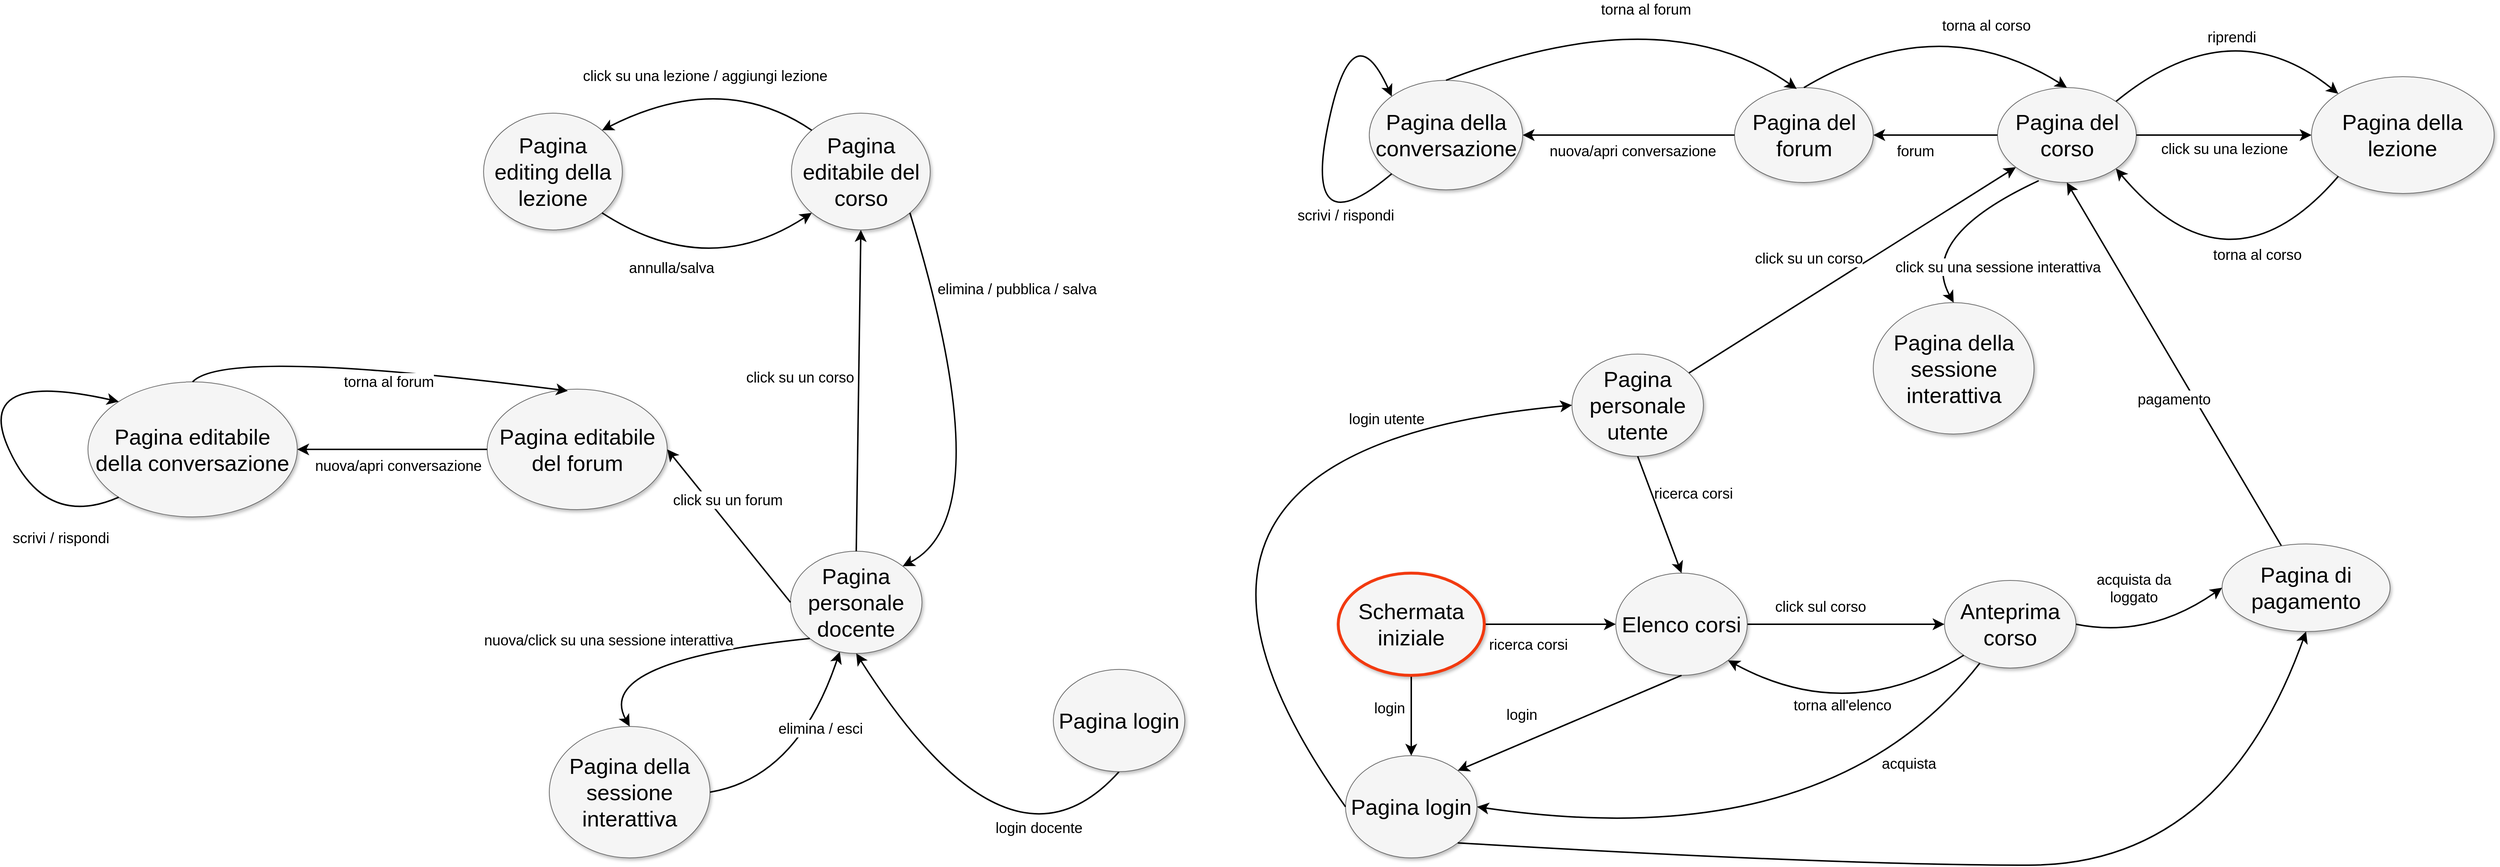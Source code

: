 <mxfile version="15.7.3" type="github">
  <diagram name="Page-1" id="ff44883e-f642-bcb2-894b-16b3d25a3f0b">
    <mxGraphModel dx="6228.5" dy="2155" grid="1" gridSize="10" guides="1" tooltips="1" connect="1" arrows="1" fold="1" page="1" pageScale="1.5" pageWidth="1169" pageHeight="826" background="none" math="0" shadow="0">
      <root>
        <mxCell id="0" style=";html=1;" />
        <mxCell id="1" style=";html=1;" parent="0" />
        <mxCell id="f0bcc99304e6f5a-9" style="edgeStyle=none;curved=1;html=1;startSize=10;endArrow=classic;endFill=1;endSize=10;strokeColor=#000000;strokeWidth=2;fontSize=12;entryX=0.5;entryY=0;entryDx=0;entryDy=0;" parent="1" source="f0bcc99304e6f5a-1" target="XKLOmq4zOArzT65DI4HL-18" edge="1">
          <mxGeometry relative="1" as="geometry">
            <mxPoint x="250" y="1050" as="targetPoint" />
          </mxGeometry>
        </mxCell>
        <mxCell id="f0bcc99304e6f5a-18" value="login" style="text;html=1;resizable=0;points=[];align=center;verticalAlign=middle;labelBackgroundColor=none;fontSize=20;" parent="f0bcc99304e6f5a-9" vertex="1" connectable="0">
          <mxGeometry x="0.255" y="-5" relative="1" as="geometry">
            <mxPoint x="-25" y="-25" as="offset" />
          </mxGeometry>
        </mxCell>
        <mxCell id="f0bcc99304e6f5a-16" style="edgeStyle=none;curved=1;html=1;startSize=10;endFill=1;endSize=10;strokeWidth=2;fontSize=12;" parent="1" source="f0bcc99304e6f5a-1" target="f0bcc99304e6f5a-3" edge="1">
          <mxGeometry relative="1" as="geometry" />
        </mxCell>
        <mxCell id="f0bcc99304e6f5a-19" value="ricerca corsi" style="text;html=1;resizable=0;points=[];align=center;verticalAlign=middle;labelBackgroundColor=#ffffff;fontSize=20;" parent="f0bcc99304e6f5a-16" vertex="1" connectable="0">
          <mxGeometry x="-0.074" y="-2" relative="1" as="geometry">
            <mxPoint x="-24" y="25" as="offset" />
          </mxGeometry>
        </mxCell>
        <mxCell id="f0bcc99304e6f5a-10" style="edgeStyle=none;curved=1;html=1;startSize=10;endFill=1;endSize=10;strokeWidth=2;fontSize=12;entryX=0.5;entryY=1;entryDx=0;entryDy=0;" parent="1" source="f0bcc99304e6f5a-6" target="f0bcc99304e6f5a-5" edge="1">
          <mxGeometry relative="1" as="geometry" />
        </mxCell>
        <mxCell id="f0bcc99304e6f5a-20" value="pagamento" style="text;html=1;resizable=0;points=[];align=center;verticalAlign=middle;labelBackgroundColor=#ffffff;fontSize=20;" parent="f0bcc99304e6f5a-10" vertex="1" connectable="0">
          <mxGeometry x="0.154" relative="1" as="geometry">
            <mxPoint x="22" y="85" as="offset" />
          </mxGeometry>
        </mxCell>
        <mxCell id="f0bcc99304e6f5a-11" style="edgeStyle=none;curved=1;html=1;startSize=10;endFill=1;endSize=10;strokeWidth=2;fontSize=12;" parent="1" source="f0bcc99304e6f5a-2" target="f0bcc99304e6f5a-5" edge="1">
          <mxGeometry relative="1" as="geometry" />
        </mxCell>
        <mxCell id="f0bcc99304e6f5a-24" value="click su un corso" style="text;html=1;resizable=0;points=[];align=center;verticalAlign=middle;labelBackgroundColor=#ffffff;fontSize=20;" parent="f0bcc99304e6f5a-11" vertex="1" connectable="0">
          <mxGeometry x="0.167" y="-3" relative="1" as="geometry">
            <mxPoint x="-99" y="4" as="offset" />
          </mxGeometry>
        </mxCell>
        <mxCell id="f0bcc99304e6f5a-2" value="&lt;div&gt;Pagina personale&lt;/div&gt;&lt;div&gt;utente&lt;br&gt;&lt;/div&gt;" style="ellipse;whiteSpace=wrap;html=1;rounded=0;shadow=1;strokeColor=#666666;strokeWidth=1;fontSize=30;align=center;fillColor=#f5f5f5;" parent="1" vertex="1">
          <mxGeometry x="470" y="510" width="180" height="140" as="geometry" />
        </mxCell>
        <mxCell id="f0bcc99304e6f5a-17" style="edgeStyle=none;curved=1;html=1;startSize=10;endFill=1;endSize=10;strokeWidth=2;fontSize=12;" parent="1" source="f0bcc99304e6f5a-3" target="f0bcc99304e6f5a-4" edge="1">
          <mxGeometry relative="1" as="geometry" />
        </mxCell>
        <mxCell id="f0bcc99304e6f5a-27" value="click sul corso" style="text;html=1;resizable=0;points=[];align=center;verticalAlign=middle;labelBackgroundColor=#ffffff;fontSize=20;" parent="f0bcc99304e6f5a-17" vertex="1" connectable="0">
          <mxGeometry x="-0.132" y="-6" relative="1" as="geometry">
            <mxPoint x="-17" y="-31" as="offset" />
          </mxGeometry>
        </mxCell>
        <mxCell id="f0bcc99304e6f5a-3" value="Elenco corsi" style="ellipse;whiteSpace=wrap;html=1;rounded=0;shadow=1;strokeColor=#666666;strokeWidth=1;fontSize=30;align=center;fillColor=#f5f5f5;" parent="1" vertex="1">
          <mxGeometry x="530" y="810" width="180" height="140" as="geometry" />
        </mxCell>
        <mxCell id="f0bcc99304e6f5a-4" value="Anteprima corso" style="ellipse;whiteSpace=wrap;html=1;rounded=0;shadow=1;strokeColor=#666666;strokeWidth=1;fontSize=30;align=center;fillColor=#f5f5f5;" parent="1" vertex="1">
          <mxGeometry x="980" y="820" width="180" height="120" as="geometry" />
        </mxCell>
        <mxCell id="f0bcc99304e6f5a-12" style="edgeStyle=none;curved=1;html=1;startSize=10;endFill=1;endSize=10;strokeWidth=2;fontSize=12;entryX=0;entryY=0;entryDx=0;entryDy=0;exitX=1;exitY=0;exitDx=0;exitDy=0;" parent="1" source="f0bcc99304e6f5a-5" target="XKLOmq4zOArzT65DI4HL-6" edge="1">
          <mxGeometry relative="1" as="geometry">
            <mxPoint x="1512.47" y="210" as="targetPoint" />
            <Array as="points">
              <mxPoint x="1372.47" y="35" />
            </Array>
          </mxGeometry>
        </mxCell>
        <mxCell id="f0bcc99304e6f5a-25" value="riprendi" style="text;html=1;resizable=0;points=[];align=center;verticalAlign=middle;labelBackgroundColor=#ffffff;fontSize=20;" parent="f0bcc99304e6f5a-12" vertex="1" connectable="0">
          <mxGeometry x="-0.073" y="-5" relative="1" as="geometry">
            <mxPoint x="14" y="22" as="offset" />
          </mxGeometry>
        </mxCell>
        <mxCell id="f0bcc99304e6f5a-5" value="Pagina del corso" style="ellipse;whiteSpace=wrap;html=1;rounded=0;shadow=1;strokeColor=#666666;strokeWidth=1;fontSize=30;align=center;fillColor=#f5f5f5;" parent="1" vertex="1">
          <mxGeometry x="1052.56" y="145" width="190" height="130" as="geometry" />
        </mxCell>
        <mxCell id="f0bcc99304e6f5a-14" style="edgeStyle=none;curved=1;html=1;startSize=10;endFill=1;endSize=10;strokeWidth=2;fontSize=12;entryX=1;entryY=0.5;entryDx=0;entryDy=0;" parent="1" source="f0bcc99304e6f5a-4" target="XKLOmq4zOArzT65DI4HL-18" edge="1">
          <mxGeometry relative="1" as="geometry">
            <Array as="points">
              <mxPoint x="820" y="1200" />
            </Array>
          </mxGeometry>
        </mxCell>
        <mxCell id="f0bcc99304e6f5a-22" value="acquista" style="text;html=1;resizable=0;points=[];align=center;verticalAlign=middle;labelBackgroundColor=#ffffff;fontSize=20;" parent="f0bcc99304e6f5a-14" vertex="1" connectable="0">
          <mxGeometry x="-0.349" y="-1" relative="1" as="geometry">
            <mxPoint x="68" y="-74" as="offset" />
          </mxGeometry>
        </mxCell>
        <mxCell id="f0bcc99304e6f5a-6" value="Pagina di pagamento" style="ellipse;whiteSpace=wrap;html=1;rounded=0;shadow=1;strokeColor=#666666;strokeWidth=1;fontSize=30;align=center;fillColor=#f5f5f5;" parent="1" vertex="1">
          <mxGeometry x="1360" y="770" width="230" height="120" as="geometry" />
        </mxCell>
        <mxCell id="XKLOmq4zOArzT65DI4HL-4" style="edgeStyle=none;curved=1;html=1;startSize=10;endFill=1;endSize=10;strokeWidth=2;fontSize=12;exitX=1;exitY=0.5;exitDx=0;exitDy=0;entryX=0;entryY=0.5;entryDx=0;entryDy=0;" parent="1" source="f0bcc99304e6f5a-5" target="XKLOmq4zOArzT65DI4HL-6" edge="1">
          <mxGeometry relative="1" as="geometry">
            <mxPoint x="1132.47" y="370" as="sourcePoint" />
            <mxPoint x="1362.47" y="525" as="targetPoint" />
          </mxGeometry>
        </mxCell>
        <mxCell id="XKLOmq4zOArzT65DI4HL-5" value="click su una lezione" style="text;html=1;resizable=0;points=[];align=center;verticalAlign=middle;labelBackgroundColor=#ffffff;fontSize=20;" parent="XKLOmq4zOArzT65DI4HL-4" vertex="1" connectable="0">
          <mxGeometry x="-0.073" y="-5" relative="1" as="geometry">
            <mxPoint x="9" y="13" as="offset" />
          </mxGeometry>
        </mxCell>
        <mxCell id="XKLOmq4zOArzT65DI4HL-7" style="edgeStyle=none;curved=1;html=1;startSize=10;endFill=1;endSize=10;strokeWidth=2;fontSize=12;exitX=0.5;exitY=1;exitDx=0;exitDy=0;entryX=0.5;entryY=0;entryDx=0;entryDy=0;" parent="1" source="f0bcc99304e6f5a-2" target="f0bcc99304e6f5a-3" edge="1">
          <mxGeometry relative="1" as="geometry">
            <mxPoint x="856.291" y="636.82" as="sourcePoint" />
            <mxPoint x="1176.189" y="785.669" as="targetPoint" />
          </mxGeometry>
        </mxCell>
        <mxCell id="XKLOmq4zOArzT65DI4HL-6" value="Pagina della lezione" style="ellipse;whiteSpace=wrap;html=1;rounded=0;shadow=1;strokeColor=#666666;strokeWidth=1;fontSize=30;align=center;fillColor=#f5f5f5;" parent="1" vertex="1">
          <mxGeometry x="1482.47" y="130" width="250" height="160" as="geometry" />
        </mxCell>
        <mxCell id="XKLOmq4zOArzT65DI4HL-10" value="ricerca corsi" style="text;html=1;resizable=0;points=[];align=center;verticalAlign=middle;labelBackgroundColor=none;fontSize=20;rotation=0;" parent="1" vertex="1" connectable="0">
          <mxGeometry x="649.996" y="710.002" as="geometry">
            <mxPoint x="-14" y="-10" as="offset" />
          </mxGeometry>
        </mxCell>
        <mxCell id="XKLOmq4zOArzT65DI4HL-13" style="edgeStyle=none;curved=1;html=1;startSize=10;endFill=1;endSize=10;strokeWidth=2;fontSize=12;exitX=0;exitY=1;exitDx=0;exitDy=0;entryX=1;entryY=1;entryDx=0;entryDy=0;" parent="1" source="XKLOmq4zOArzT65DI4HL-6" target="f0bcc99304e6f5a-5" edge="1">
          <mxGeometry relative="1" as="geometry">
            <mxPoint x="882.203" y="280.881" as="sourcePoint" />
            <mxPoint x="956.775" y="373.27" as="targetPoint" />
            <Array as="points">
              <mxPoint x="1370" y="440" />
            </Array>
          </mxGeometry>
        </mxCell>
        <mxCell id="XKLOmq4zOArzT65DI4HL-14" value="torna al corso" style="text;html=1;resizable=0;points=[];align=center;verticalAlign=middle;labelBackgroundColor=#ffffff;fontSize=20;" parent="XKLOmq4zOArzT65DI4HL-13" vertex="1" connectable="0">
          <mxGeometry x="-0.073" y="-5" relative="1" as="geometry">
            <mxPoint x="34" y="-55" as="offset" />
          </mxGeometry>
        </mxCell>
        <mxCell id="XKLOmq4zOArzT65DI4HL-16" style="edgeStyle=none;curved=1;html=1;startSize=10;endFill=1;endSize=10;strokeWidth=2;fontSize=12;exitX=0;exitY=1;exitDx=0;exitDy=0;entryX=1;entryY=1;entryDx=0;entryDy=0;" parent="1" source="f0bcc99304e6f5a-4" target="f0bcc99304e6f5a-3" edge="1">
          <mxGeometry relative="1" as="geometry">
            <mxPoint x="720.0" y="890" as="sourcePoint" />
            <mxPoint x="990.0" y="890" as="targetPoint" />
            <Array as="points">
              <mxPoint x="850" y="1020" />
            </Array>
          </mxGeometry>
        </mxCell>
        <mxCell id="XKLOmq4zOArzT65DI4HL-17" value="torna all&#39;elenco" style="text;html=1;resizable=0;points=[];align=center;verticalAlign=middle;labelBackgroundColor=#ffffff;fontSize=20;" parent="XKLOmq4zOArzT65DI4HL-16" vertex="1" connectable="0">
          <mxGeometry x="-0.132" y="-6" relative="1" as="geometry">
            <mxPoint x="-26" y="-13" as="offset" />
          </mxGeometry>
        </mxCell>
        <mxCell id="XKLOmq4zOArzT65DI4HL-18" value="Pagina login" style="ellipse;whiteSpace=wrap;html=1;rounded=0;shadow=1;strokeColor=#666666;strokeWidth=1;fontSize=30;align=center;fillColor=#f5f5f5;" parent="1" vertex="1">
          <mxGeometry x="160" y="1060" width="180" height="140" as="geometry" />
        </mxCell>
        <mxCell id="XKLOmq4zOArzT65DI4HL-21" style="edgeStyle=none;curved=1;html=1;startSize=10;endArrow=classic;endFill=1;endSize=10;strokeColor=#000000;strokeWidth=2;fontSize=12;entryX=0;entryY=0.5;entryDx=0;entryDy=0;exitX=0;exitY=0.5;exitDx=0;exitDy=0;" parent="1" source="XKLOmq4zOArzT65DI4HL-18" target="f0bcc99304e6f5a-2" edge="1">
          <mxGeometry relative="1" as="geometry">
            <mxPoint x="260" y="960" as="sourcePoint" />
            <mxPoint x="260" y="1070" as="targetPoint" />
            <Array as="points">
              <mxPoint x="-190" y="640" />
            </Array>
          </mxGeometry>
        </mxCell>
        <mxCell id="XKLOmq4zOArzT65DI4HL-23" style="edgeStyle=none;curved=1;html=1;startSize=10;endFill=1;endSize=10;strokeWidth=2;fontSize=12;entryX=0.5;entryY=1;entryDx=0;entryDy=0;exitX=1;exitY=1;exitDx=0;exitDy=0;" parent="1" source="XKLOmq4zOArzT65DI4HL-18" target="f0bcc99304e6f5a-6" edge="1">
          <mxGeometry relative="1" as="geometry">
            <mxPoint x="350.0" y="1140" as="sourcePoint" />
            <mxPoint x="1038.426" y="943.215" as="targetPoint" />
            <Array as="points">
              <mxPoint x="830" y="1210" />
              <mxPoint x="1360" y="1210" />
            </Array>
          </mxGeometry>
        </mxCell>
        <mxCell id="XKLOmq4zOArzT65DI4HL-25" style="edgeStyle=none;curved=1;html=1;startSize=10;endFill=1;endSize=10;strokeWidth=2;fontSize=12;exitX=0;exitY=0.5;exitDx=0;exitDy=0;entryX=1;entryY=0.5;entryDx=0;entryDy=0;" parent="1" source="f0bcc99304e6f5a-5" target="XKLOmq4zOArzT65DI4HL-27" edge="1">
          <mxGeometry relative="1" as="geometry">
            <mxPoint x="955.158" y="513.337" as="sourcePoint" />
            <mxPoint x="962.56" y="95" as="targetPoint" />
          </mxGeometry>
        </mxCell>
        <mxCell id="XKLOmq4zOArzT65DI4HL-26" value="&lt;div&gt;forum&lt;/div&gt;" style="text;html=1;resizable=0;points=[];align=center;verticalAlign=middle;labelBackgroundColor=#ffffff;fontSize=20;" parent="XKLOmq4zOArzT65DI4HL-25" vertex="1" connectable="0">
          <mxGeometry x="0.167" y="-3" relative="1" as="geometry">
            <mxPoint x="-14" y="24" as="offset" />
          </mxGeometry>
        </mxCell>
        <mxCell id="XKLOmq4zOArzT65DI4HL-27" value="Pagina del forum" style="ellipse;whiteSpace=wrap;html=1;rounded=0;shadow=1;strokeColor=#666666;strokeWidth=1;fontSize=30;align=center;fillColor=#f5f5f5;" parent="1" vertex="1">
          <mxGeometry x="692.56" y="145" width="190" height="130" as="geometry" />
        </mxCell>
        <mxCell id="XKLOmq4zOArzT65DI4HL-30" style="edgeStyle=none;curved=1;html=1;startSize=10;endFill=1;endSize=10;strokeWidth=2;fontSize=12;entryX=0.5;entryY=0;entryDx=0;entryDy=0;exitX=0.5;exitY=0;exitDx=0;exitDy=0;" parent="1" source="XKLOmq4zOArzT65DI4HL-27" target="f0bcc99304e6f5a-5" edge="1">
          <mxGeometry relative="1" as="geometry">
            <mxPoint x="732.56" y="145" as="sourcePoint" />
            <mxPoint x="1112.56" y="95" as="targetPoint" />
            <Array as="points">
              <mxPoint x="972.56" y="35" />
            </Array>
          </mxGeometry>
        </mxCell>
        <mxCell id="XKLOmq4zOArzT65DI4HL-31" value="torna al corso" style="text;html=1;resizable=0;points=[];align=center;verticalAlign=middle;labelBackgroundColor=#ffffff;fontSize=20;" parent="XKLOmq4zOArzT65DI4HL-30" vertex="1" connectable="0">
          <mxGeometry x="0.167" y="-3" relative="1" as="geometry">
            <mxPoint x="40" y="5" as="offset" />
          </mxGeometry>
        </mxCell>
        <mxCell id="XKLOmq4zOArzT65DI4HL-32" value="Pagina della conversazione" style="ellipse;whiteSpace=wrap;html=1;rounded=0;shadow=1;strokeColor=#666666;strokeWidth=1;fontSize=30;align=center;fillColor=#f5f5f5;" parent="1" vertex="1">
          <mxGeometry x="192.56" y="135" width="210" height="150" as="geometry" />
        </mxCell>
        <mxCell id="XKLOmq4zOArzT65DI4HL-33" style="edgeStyle=none;curved=1;html=1;startSize=10;endFill=1;endSize=10;strokeWidth=2;fontSize=12;exitX=0;exitY=0.5;exitDx=0;exitDy=0;" parent="1" source="XKLOmq4zOArzT65DI4HL-27" target="XKLOmq4zOArzT65DI4HL-32" edge="1">
          <mxGeometry relative="1" as="geometry">
            <mxPoint x="1062.56" y="220" as="sourcePoint" />
            <mxPoint x="892.56" y="220" as="targetPoint" />
          </mxGeometry>
        </mxCell>
        <mxCell id="XKLOmq4zOArzT65DI4HL-34" value="nuova/apri conversazione" style="text;html=1;resizable=0;points=[];align=center;verticalAlign=middle;labelBackgroundColor=#ffffff;fontSize=20;" parent="XKLOmq4zOArzT65DI4HL-33" vertex="1" connectable="0">
          <mxGeometry x="0.167" y="-3" relative="1" as="geometry">
            <mxPoint x="29" y="24" as="offset" />
          </mxGeometry>
        </mxCell>
        <mxCell id="XKLOmq4zOArzT65DI4HL-35" style="edgeStyle=none;curved=1;html=1;startSize=10;endFill=1;endSize=10;strokeWidth=2;fontSize=12;entryX=0.448;entryY=0.014;entryDx=0;entryDy=0;exitX=0.5;exitY=0;exitDx=0;exitDy=0;entryPerimeter=0;" parent="1" source="XKLOmq4zOArzT65DI4HL-32" target="XKLOmq4zOArzT65DI4HL-27" edge="1">
          <mxGeometry relative="1" as="geometry">
            <mxPoint x="412.56" y="130" as="sourcePoint" />
            <mxPoint x="772.56" y="130" as="targetPoint" />
            <Array as="points">
              <mxPoint x="597.56" y="20" />
            </Array>
          </mxGeometry>
        </mxCell>
        <mxCell id="XKLOmq4zOArzT65DI4HL-36" value="torna al forum" style="text;html=1;resizable=0;points=[];align=center;verticalAlign=middle;labelBackgroundColor=#ffffff;fontSize=20;" parent="XKLOmq4zOArzT65DI4HL-35" vertex="1" connectable="0">
          <mxGeometry x="0.167" y="-3" relative="1" as="geometry">
            <mxPoint x="-23" y="12" as="offset" />
          </mxGeometry>
        </mxCell>
        <mxCell id="XKLOmq4zOArzT65DI4HL-37" style="edgeStyle=none;curved=1;html=1;startSize=10;endFill=1;endSize=10;strokeWidth=2;fontSize=12;entryX=0;entryY=0;entryDx=0;entryDy=0;exitX=0;exitY=1;exitDx=0;exitDy=0;" parent="1" source="XKLOmq4zOArzT65DI4HL-32" target="XKLOmq4zOArzT65DI4HL-32" edge="1">
          <mxGeometry relative="1" as="geometry">
            <mxPoint x="-16.94" y="145" as="sourcePoint" />
            <mxPoint x="343.06" y="145" as="targetPoint" />
            <Array as="points">
              <mxPoint x="102.56" y="365" />
              <mxPoint x="168.06" y="35" />
            </Array>
          </mxGeometry>
        </mxCell>
        <mxCell id="XKLOmq4zOArzT65DI4HL-38" value="scrivi / rispondi" style="text;html=1;resizable=0;points=[];align=center;verticalAlign=middle;labelBackgroundColor=#ffffff;fontSize=20;" parent="XKLOmq4zOArzT65DI4HL-37" vertex="1" connectable="0">
          <mxGeometry x="0.167" y="-3" relative="1" as="geometry">
            <mxPoint x="14" y="158" as="offset" />
          </mxGeometry>
        </mxCell>
        <mxCell id="XKLOmq4zOArzT65DI4HL-39" style="edgeStyle=none;curved=1;html=1;startSize=10;endArrow=classic;endFill=1;endSize=10;strokeColor=#000000;strokeWidth=2;fontSize=12;entryX=1;entryY=0;entryDx=0;entryDy=0;exitX=0.5;exitY=1;exitDx=0;exitDy=0;" parent="1" source="f0bcc99304e6f5a-3" target="XKLOmq4zOArzT65DI4HL-18" edge="1">
          <mxGeometry relative="1" as="geometry">
            <mxPoint x="260" y="960" as="sourcePoint" />
            <mxPoint x="260" y="1070" as="targetPoint" />
          </mxGeometry>
        </mxCell>
        <mxCell id="XKLOmq4zOArzT65DI4HL-40" value="login" style="text;html=1;resizable=0;points=[];align=center;verticalAlign=middle;labelBackgroundColor=none;fontSize=20;" parent="XKLOmq4zOArzT65DI4HL-39" vertex="1" connectable="0">
          <mxGeometry x="0.255" y="-5" relative="1" as="geometry">
            <mxPoint x="-25" y="-25" as="offset" />
          </mxGeometry>
        </mxCell>
        <mxCell id="XKLOmq4zOArzT65DI4HL-42" value="login utente" style="text;html=1;resizable=0;points=[];align=center;verticalAlign=middle;labelBackgroundColor=none;fontSize=20;" parent="1" vertex="1" connectable="0">
          <mxGeometry x="1299.999" y="1089.996" as="geometry">
            <mxPoint x="-1084" y="-492" as="offset" />
          </mxGeometry>
        </mxCell>
        <mxCell id="XKLOmq4zOArzT65DI4HL-43" value="&lt;div&gt;Pagina personale&lt;/div&gt;&lt;div&gt;docente&lt;br&gt;&lt;/div&gt;" style="ellipse;whiteSpace=wrap;html=1;rounded=0;shadow=1;strokeColor=#666666;strokeWidth=1;fontSize=30;align=center;fillColor=#f5f5f5;" parent="1" vertex="1">
          <mxGeometry x="-599.79" y="780" width="180" height="140" as="geometry" />
        </mxCell>
        <mxCell id="XKLOmq4zOArzT65DI4HL-44" style="edgeStyle=none;curved=1;html=1;startSize=10;endArrow=classic;endFill=1;endSize=10;strokeColor=#000000;strokeWidth=2;fontSize=12;entryX=0.5;entryY=1;entryDx=0;entryDy=0;exitX=0.5;exitY=1;exitDx=0;exitDy=0;" parent="1" source="SMEwIFwjMT2PPBCmV9hq-3" target="XKLOmq4zOArzT65DI4HL-43" edge="1">
          <mxGeometry relative="1" as="geometry">
            <mxPoint x="-800" y="1270" as="sourcePoint" />
            <mxPoint x="-490" y="720" as="targetPoint" />
            <Array as="points">
              <mxPoint x="-300" y="1250" />
            </Array>
          </mxGeometry>
        </mxCell>
        <mxCell id="XKLOmq4zOArzT65DI4HL-46" value="login docente" style="text;html=1;resizable=0;points=[];align=center;verticalAlign=middle;labelBackgroundColor=#ffffff;fontSize=20;" parent="1" vertex="1" connectable="0">
          <mxGeometry x="-250" y="1160" as="geometry">
            <mxPoint x="-10" y="-2" as="offset" />
          </mxGeometry>
        </mxCell>
        <mxCell id="XKLOmq4zOArzT65DI4HL-48" value="Pagina editabile del corso" style="ellipse;whiteSpace=wrap;html=1;rounded=0;shadow=1;strokeColor=#666666;strokeWidth=1;fontSize=30;align=center;fillColor=#f5f5f5;" parent="1" vertex="1">
          <mxGeometry x="-598.5" y="180" width="190" height="160" as="geometry" />
        </mxCell>
        <mxCell id="XKLOmq4zOArzT65DI4HL-49" style="edgeStyle=none;curved=1;html=1;startSize=10;endFill=1;endSize=10;strokeWidth=2;fontSize=12;entryX=0.5;entryY=1;entryDx=0;entryDy=0;exitX=0.5;exitY=0;exitDx=0;exitDy=0;" parent="1" source="XKLOmq4zOArzT65DI4HL-43" target="XKLOmq4zOArzT65DI4HL-48" edge="1">
          <mxGeometry relative="1" as="geometry">
            <mxPoint x="-579.79" y="480" as="sourcePoint" />
            <mxPoint x="-399.79" y="480" as="targetPoint" />
            <Array as="points" />
          </mxGeometry>
        </mxCell>
        <mxCell id="XKLOmq4zOArzT65DI4HL-50" value="click su un corso" style="text;html=1;resizable=0;points=[];align=center;verticalAlign=middle;labelBackgroundColor=#ffffff;fontSize=20;" parent="XKLOmq4zOArzT65DI4HL-49" vertex="1" connectable="0">
          <mxGeometry x="-0.074" y="-2" relative="1" as="geometry">
            <mxPoint x="-82" y="-36" as="offset" />
          </mxGeometry>
        </mxCell>
        <mxCell id="XKLOmq4zOArzT65DI4HL-51" value="Pagina editing della lezione" style="ellipse;whiteSpace=wrap;html=1;rounded=0;shadow=1;strokeColor=#666666;strokeWidth=1;fontSize=30;align=center;fillColor=#f5f5f5;" parent="1" vertex="1">
          <mxGeometry x="-1020" y="180" width="190" height="160" as="geometry" />
        </mxCell>
        <mxCell id="XKLOmq4zOArzT65DI4HL-52" style="edgeStyle=none;curved=1;html=1;startSize=10;endFill=1;endSize=10;strokeWidth=2;fontSize=12;entryX=1;entryY=0;entryDx=0;entryDy=0;exitX=0;exitY=0;exitDx=0;exitDy=0;" parent="1" source="XKLOmq4zOArzT65DI4HL-48" target="XKLOmq4zOArzT65DI4HL-51" edge="1">
          <mxGeometry relative="1" as="geometry">
            <mxPoint x="-873.5" y="600" as="sourcePoint" />
            <mxPoint x="-873.5" y="440" as="targetPoint" />
            <Array as="points">
              <mxPoint x="-693.5" y="120" />
            </Array>
          </mxGeometry>
        </mxCell>
        <mxCell id="XKLOmq4zOArzT65DI4HL-53" value="click su una lezione / aggiungi lezione" style="text;html=1;resizable=0;points=[];align=center;verticalAlign=middle;labelBackgroundColor=#ffffff;fontSize=20;" parent="XKLOmq4zOArzT65DI4HL-52" vertex="1" connectable="0">
          <mxGeometry x="-0.074" y="-2" relative="1" as="geometry">
            <mxPoint x="-18" y="7" as="offset" />
          </mxGeometry>
        </mxCell>
        <mxCell id="XKLOmq4zOArzT65DI4HL-54" style="edgeStyle=none;curved=1;html=1;startSize=10;endFill=1;endSize=10;strokeWidth=2;fontSize=12;entryX=0;entryY=1;entryDx=0;entryDy=0;exitX=1;exitY=1;exitDx=0;exitDy=0;" parent="1" source="XKLOmq4zOArzT65DI4HL-51" target="XKLOmq4zOArzT65DI4HL-48" edge="1">
          <mxGeometry relative="1" as="geometry">
            <mxPoint x="-483.5" y="520" as="sourcePoint" />
            <mxPoint x="-483.5" y="360" as="targetPoint" />
            <Array as="points">
              <mxPoint x="-713.5" y="410" />
            </Array>
          </mxGeometry>
        </mxCell>
        <mxCell id="XKLOmq4zOArzT65DI4HL-55" value="annulla/salva" style="text;html=1;resizable=0;points=[];align=center;verticalAlign=middle;labelBackgroundColor=#ffffff;fontSize=20;" parent="XKLOmq4zOArzT65DI4HL-54" vertex="1" connectable="0">
          <mxGeometry x="-0.074" y="-2" relative="1" as="geometry">
            <mxPoint x="-37" y="-14" as="offset" />
          </mxGeometry>
        </mxCell>
        <mxCell id="XKLOmq4zOArzT65DI4HL-56" style="edgeStyle=none;curved=1;html=1;startSize=10;endFill=1;endSize=10;strokeWidth=2;fontSize=12;entryX=1;entryY=0;entryDx=0;entryDy=0;exitX=1;exitY=1;exitDx=0;exitDy=0;" parent="1" source="XKLOmq4zOArzT65DI4HL-48" target="XKLOmq4zOArzT65DI4HL-43" edge="1">
          <mxGeometry relative="1" as="geometry">
            <mxPoint x="-499.79" y="790" as="sourcePoint" />
            <mxPoint x="-499.79" y="630" as="targetPoint" />
            <Array as="points">
              <mxPoint x="-309.79" y="730" />
            </Array>
          </mxGeometry>
        </mxCell>
        <mxCell id="XKLOmq4zOArzT65DI4HL-57" value="elimina / pubblica / salva" style="text;html=1;resizable=0;points=[];align=center;verticalAlign=middle;labelBackgroundColor=#ffffff;fontSize=20;" parent="XKLOmq4zOArzT65DI4HL-56" vertex="1" connectable="0">
          <mxGeometry x="-0.074" y="-2" relative="1" as="geometry">
            <mxPoint x="69" y="-157" as="offset" />
          </mxGeometry>
        </mxCell>
        <mxCell id="XKLOmq4zOArzT65DI4HL-58" value="Pagina editabile del forum" style="ellipse;whiteSpace=wrap;html=1;rounded=0;shadow=1;strokeColor=#666666;strokeWidth=1;fontSize=30;align=center;fillColor=#f5f5f5;" parent="1" vertex="1">
          <mxGeometry x="-1015.07" y="558.06" width="246.5" height="165" as="geometry" />
        </mxCell>
        <mxCell id="XKLOmq4zOArzT65DI4HL-59" value="Pagina editabile della conversazione" style="ellipse;whiteSpace=wrap;html=1;rounded=0;shadow=1;strokeColor=#666666;strokeWidth=1;fontSize=30;align=center;fillColor=#f5f5f5;" parent="1" vertex="1">
          <mxGeometry x="-1561.57" y="548.06" width="286.5" height="185" as="geometry" />
        </mxCell>
        <mxCell id="XKLOmq4zOArzT65DI4HL-60" style="edgeStyle=none;curved=1;html=1;startSize=10;endFill=1;endSize=10;strokeWidth=2;fontSize=12;exitX=0;exitY=0.5;exitDx=0;exitDy=0;" parent="1" source="XKLOmq4zOArzT65DI4HL-58" target="XKLOmq4zOArzT65DI4HL-59" edge="1">
          <mxGeometry relative="1" as="geometry">
            <mxPoint x="-691.57" y="633.06" as="sourcePoint" />
            <mxPoint x="-861.57" y="633.06" as="targetPoint" />
          </mxGeometry>
        </mxCell>
        <mxCell id="XKLOmq4zOArzT65DI4HL-61" value="nuova/apri conversazione" style="text;html=1;resizable=0;points=[];align=center;verticalAlign=middle;labelBackgroundColor=#ffffff;fontSize=20;" parent="XKLOmq4zOArzT65DI4HL-60" vertex="1" connectable="0">
          <mxGeometry x="0.167" y="-3" relative="1" as="geometry">
            <mxPoint x="29" y="24" as="offset" />
          </mxGeometry>
        </mxCell>
        <mxCell id="XKLOmq4zOArzT65DI4HL-62" style="edgeStyle=none;curved=1;html=1;startSize=10;endFill=1;endSize=10;strokeWidth=2;fontSize=12;entryX=0.448;entryY=0.014;entryDx=0;entryDy=0;exitX=0.5;exitY=0;exitDx=0;exitDy=0;entryPerimeter=0;" parent="1" source="XKLOmq4zOArzT65DI4HL-59" target="XKLOmq4zOArzT65DI4HL-58" edge="1">
          <mxGeometry relative="1" as="geometry">
            <mxPoint x="-1559.65" y="610.46" as="sourcePoint" />
            <mxPoint x="-1199.65" y="610.46" as="targetPoint" />
            <Array as="points">
              <mxPoint x="-1374.65" y="500.46" />
            </Array>
          </mxGeometry>
        </mxCell>
        <mxCell id="XKLOmq4zOArzT65DI4HL-63" value="torna al forum" style="text;html=1;resizable=0;points=[];align=center;verticalAlign=middle;labelBackgroundColor=#ffffff;fontSize=20;" parent="XKLOmq4zOArzT65DI4HL-62" vertex="1" connectable="0">
          <mxGeometry x="0.167" y="-3" relative="1" as="geometry">
            <mxPoint x="-23" y="12" as="offset" />
          </mxGeometry>
        </mxCell>
        <mxCell id="XKLOmq4zOArzT65DI4HL-64" style="edgeStyle=none;curved=1;html=1;startSize=10;endFill=1;endSize=10;strokeWidth=2;fontSize=12;entryX=0;entryY=0;entryDx=0;entryDy=0;exitX=0;exitY=1;exitDx=0;exitDy=0;" parent="1" source="XKLOmq4zOArzT65DI4HL-59" target="XKLOmq4zOArzT65DI4HL-59" edge="1">
          <mxGeometry relative="1" as="geometry">
            <mxPoint x="-2150.58" y="766.93" as="sourcePoint" />
            <mxPoint x="-1790.58" y="766.93" as="targetPoint" />
            <Array as="points">
              <mxPoint x="-1620" y="750" />
              <mxPoint x="-1720" y="530" />
            </Array>
          </mxGeometry>
        </mxCell>
        <mxCell id="XKLOmq4zOArzT65DI4HL-65" value="scrivi / rispondi" style="text;html=1;resizable=0;points=[];align=center;verticalAlign=middle;labelBackgroundColor=#ffffff;fontSize=20;" parent="XKLOmq4zOArzT65DI4HL-64" vertex="1" connectable="0">
          <mxGeometry x="0.167" y="-3" relative="1" as="geometry">
            <mxPoint x="107" y="208" as="offset" />
          </mxGeometry>
        </mxCell>
        <mxCell id="XKLOmq4zOArzT65DI4HL-66" style="edgeStyle=none;curved=1;html=1;startSize=10;endFill=1;endSize=10;strokeWidth=2;fontSize=12;exitX=0;exitY=0.5;exitDx=0;exitDy=0;entryX=1;entryY=0.5;entryDx=0;entryDy=0;" parent="1" source="XKLOmq4zOArzT65DI4HL-43" target="XKLOmq4zOArzT65DI4HL-58" edge="1">
          <mxGeometry relative="1" as="geometry">
            <mxPoint x="-629.79" y="800" as="sourcePoint" />
            <mxPoint x="-799.79" y="800" as="targetPoint" />
          </mxGeometry>
        </mxCell>
        <mxCell id="XKLOmq4zOArzT65DI4HL-67" value="click su un forum" style="text;html=1;resizable=0;points=[];align=center;verticalAlign=middle;labelBackgroundColor=#ffffff;fontSize=20;" parent="XKLOmq4zOArzT65DI4HL-66" vertex="1" connectable="0">
          <mxGeometry x="0.167" y="-3" relative="1" as="geometry">
            <mxPoint x="10" y="-17" as="offset" />
          </mxGeometry>
        </mxCell>
        <mxCell id="XKLOmq4zOArzT65DI4HL-68" value="&lt;div&gt;Pagina della sessione interattiva&lt;/div&gt;" style="ellipse;whiteSpace=wrap;html=1;rounded=0;shadow=1;strokeColor=#666666;strokeWidth=1;fontSize=30;align=center;fillColor=#f5f5f5;" parent="1" vertex="1">
          <mxGeometry x="-930" y="1020" width="220" height="180" as="geometry" />
        </mxCell>
        <mxCell id="XKLOmq4zOArzT65DI4HL-69" style="edgeStyle=none;curved=1;html=1;startSize=10;endFill=1;endSize=10;strokeWidth=2;fontSize=12;exitX=0;exitY=1;exitDx=0;exitDy=0;entryX=0.5;entryY=0;entryDx=0;entryDy=0;" parent="1" source="XKLOmq4zOArzT65DI4HL-43" target="XKLOmq4zOArzT65DI4HL-68" edge="1">
          <mxGeometry relative="1" as="geometry">
            <mxPoint x="-589.79" y="860" as="sourcePoint" />
            <mxPoint x="-1138.08" y="859.43" as="targetPoint" />
            <Array as="points">
              <mxPoint x="-869.79" y="930" />
            </Array>
          </mxGeometry>
        </mxCell>
        <mxCell id="XKLOmq4zOArzT65DI4HL-70" value="nuova/click su una sessione interattiva" style="text;html=1;resizable=0;points=[];align=center;verticalAlign=middle;labelBackgroundColor=#ffffff;fontSize=20;" parent="XKLOmq4zOArzT65DI4HL-69" vertex="1" connectable="0">
          <mxGeometry x="0.167" y="-3" relative="1" as="geometry">
            <mxPoint x="-43" y="-20" as="offset" />
          </mxGeometry>
        </mxCell>
        <mxCell id="XKLOmq4zOArzT65DI4HL-77" style="edgeStyle=none;curved=1;html=1;startSize=10;endFill=1;endSize=10;strokeWidth=2;fontSize=12;exitX=1;exitY=0.5;exitDx=0;exitDy=0;" parent="1" source="XKLOmq4zOArzT65DI4HL-68" target="XKLOmq4zOArzT65DI4HL-43" edge="1">
          <mxGeometry relative="1" as="geometry">
            <mxPoint x="-589.79" y="860" as="sourcePoint" />
            <mxPoint x="-1138.08" y="859.43" as="targetPoint" />
            <Array as="points">
              <mxPoint x="-589.89" y="1090" />
            </Array>
          </mxGeometry>
        </mxCell>
        <mxCell id="XKLOmq4zOArzT65DI4HL-78" value="elimina / esci" style="text;html=1;resizable=0;points=[];align=center;verticalAlign=middle;labelBackgroundColor=#ffffff;fontSize=20;" parent="XKLOmq4zOArzT65DI4HL-77" vertex="1" connectable="0">
          <mxGeometry x="0.167" y="-3" relative="1" as="geometry">
            <mxPoint x="10" y="-17" as="offset" />
          </mxGeometry>
        </mxCell>
        <mxCell id="SMEwIFwjMT2PPBCmV9hq-1" style="edgeStyle=none;curved=1;html=1;startSize=10;endFill=1;endSize=10;strokeWidth=2;fontSize=12;entryX=0;entryY=0.5;entryDx=0;entryDy=0;exitX=1;exitY=0.5;exitDx=0;exitDy=0;" parent="1" source="f0bcc99304e6f5a-4" target="f0bcc99304e6f5a-6" edge="1">
          <mxGeometry relative="1" as="geometry">
            <mxPoint x="1080" y="820" as="sourcePoint" />
            <mxPoint x="1350" y="820" as="targetPoint" />
            <Array as="points">
              <mxPoint x="1260" y="900" />
            </Array>
          </mxGeometry>
        </mxCell>
        <mxCell id="SMEwIFwjMT2PPBCmV9hq-2" value="&lt;div&gt;acquista da &lt;br&gt;&lt;/div&gt;&lt;div&gt;loggato&lt;/div&gt;" style="text;html=1;resizable=0;points=[];align=center;verticalAlign=middle;labelBackgroundColor=#ffffff;fontSize=20;" parent="SMEwIFwjMT2PPBCmV9hq-1" vertex="1" connectable="0">
          <mxGeometry x="-0.132" y="-6" relative="1" as="geometry">
            <mxPoint x="-15" y="-75" as="offset" />
          </mxGeometry>
        </mxCell>
        <mxCell id="SMEwIFwjMT2PPBCmV9hq-3" value="Pagina login" style="ellipse;whiteSpace=wrap;html=1;rounded=0;shadow=1;strokeColor=#666666;strokeWidth=1;fontSize=30;align=center;fillColor=#f5f5f5;" parent="1" vertex="1">
          <mxGeometry x="-240" y="941.93" width="180" height="140" as="geometry" />
        </mxCell>
        <mxCell id="da3QBBaa22Z6VK8XFW8r-1" value="&lt;div&gt;Pagina della sessione interattiva&lt;/div&gt;" style="ellipse;whiteSpace=wrap;html=1;rounded=0;shadow=1;strokeColor=#666666;strokeWidth=1;fontSize=30;align=center;fillColor=#f5f5f5;" parent="1" vertex="1">
          <mxGeometry x="882.56" y="439.5" width="220" height="180" as="geometry" />
        </mxCell>
        <mxCell id="da3QBBaa22Z6VK8XFW8r-2" style="edgeStyle=none;curved=1;html=1;startSize=10;endFill=1;endSize=10;strokeWidth=2;fontSize=12;exitX=0.297;exitY=0.981;exitDx=0;exitDy=0;entryX=0.5;entryY=0;entryDx=0;entryDy=0;exitPerimeter=0;" parent="1" source="f0bcc99304e6f5a-5" target="da3QBBaa22Z6VK8XFW8r-1" edge="1">
          <mxGeometry relative="1" as="geometry">
            <mxPoint x="1239.13" y="318.997" as="sourcePoint" />
            <mxPoint x="674.48" y="278.93" as="targetPoint" />
            <Array as="points">
              <mxPoint x="942.77" y="349.5" />
            </Array>
          </mxGeometry>
        </mxCell>
        <mxCell id="da3QBBaa22Z6VK8XFW8r-4" value="click su una sessione interattiva" style="text;html=1;resizable=0;points=[];align=center;verticalAlign=middle;labelBackgroundColor=#ffffff;fontSize=20;" parent="1" vertex="1" connectable="0">
          <mxGeometry x="1052.558" y="390.003" as="geometry" />
        </mxCell>
        <mxCell id="f0bcc99304e6f5a-1" value="Schermata iniziale" style="ellipse;whiteSpace=wrap;html=1;rounded=0;shadow=1;strokeColor=#f23a10;strokeWidth=4;fontSize=30;align=center;fillColor=#f5f5f5;" parent="1" vertex="1">
          <mxGeometry x="150" y="810" width="200" height="140" as="geometry" />
        </mxCell>
      </root>
    </mxGraphModel>
  </diagram>
</mxfile>

